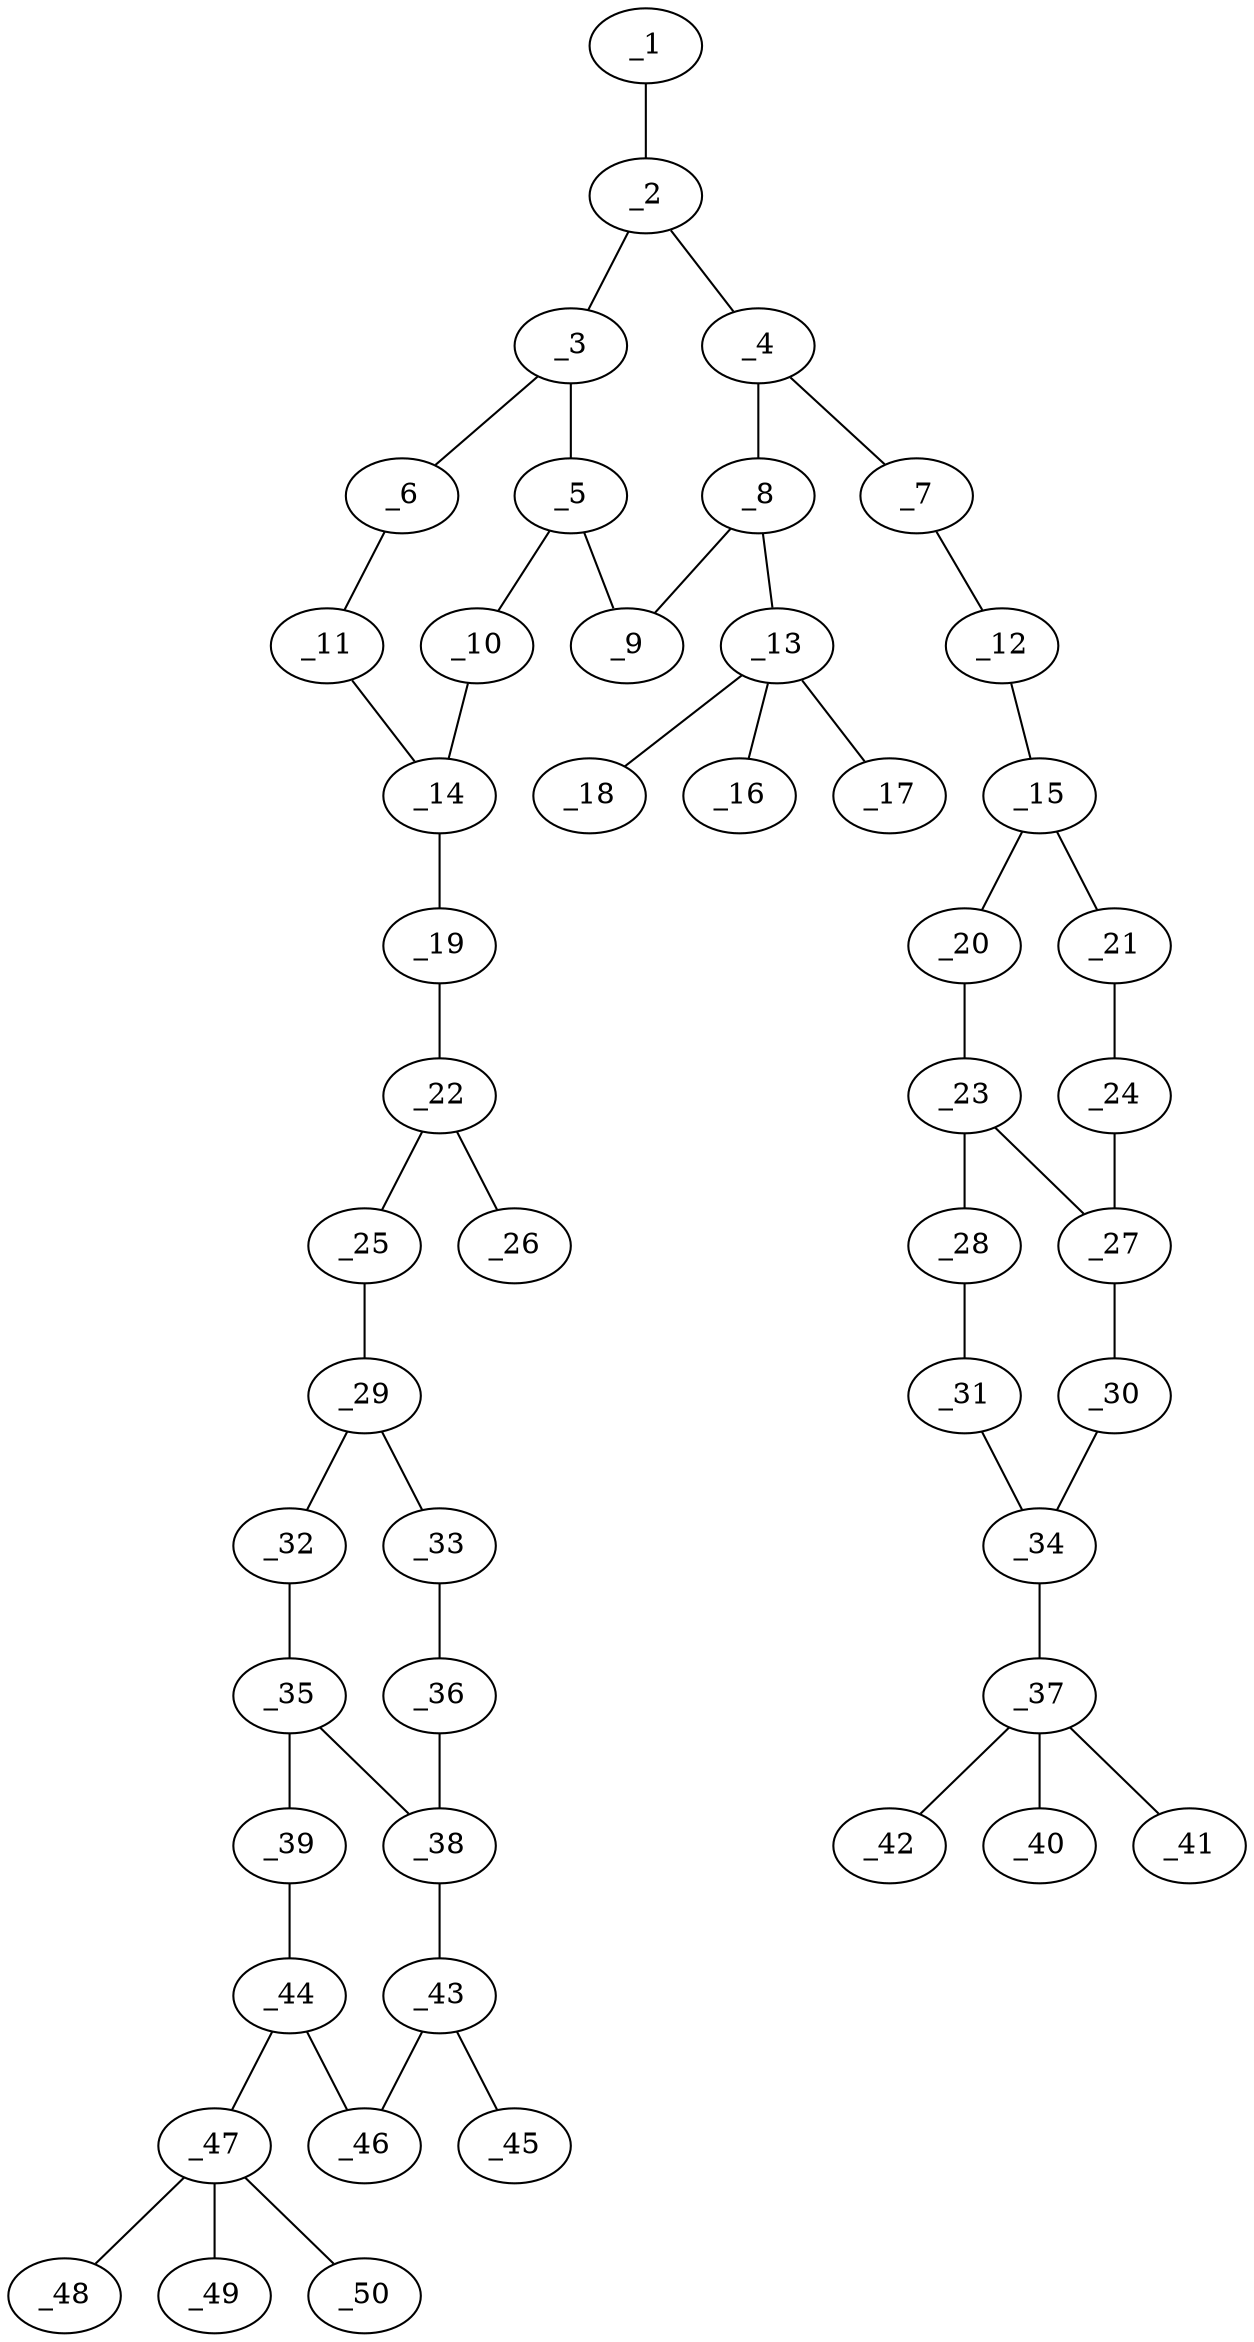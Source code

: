 graph molid45616 {
	_1	 [charge=0,
		chem=2,
		symbol="O  ",
		x="8.9282",
		y="0.25"];
	_2	 [charge=0,
		chem=1,
		symbol="C  ",
		x="8.9282",
		y="1.25"];
	_1 -- _2	 [valence=1];
	_3	 [charge=0,
		chem=1,
		symbol="C  ",
		x="9.7942",
		y="1.75"];
	_2 -- _3	 [valence=2];
	_4	 [charge=0,
		chem=1,
		symbol="C  ",
		x="8.0622",
		y="1.75"];
	_2 -- _4	 [valence=1];
	_5	 [charge=0,
		chem=1,
		symbol="C  ",
		x="9.7943",
		y="2.75"];
	_3 -- _5	 [valence=1];
	_6	 [charge=0,
		chem=1,
		symbol="C  ",
		x="10.6603",
		y="1.25"];
	_3 -- _6	 [valence=1];
	_7	 [charge=0,
		chem=4,
		symbol="N  ",
		x="7.1962",
		y="1.25"];
	_4 -- _7	 [valence=1];
	_8	 [charge=0,
		chem=1,
		symbol="C  ",
		x="8.0622",
		y="2.75"];
	_4 -- _8	 [valence=2];
	_9	 [charge=0,
		chem=1,
		symbol="C  ",
		x="8.9282",
		y="3.25"];
	_5 -- _9	 [valence=2];
	_10	 [charge=0,
		chem=1,
		symbol="C  ",
		x="10.6603",
		y="3.25"];
	_5 -- _10	 [valence=1];
	_11	 [charge=0,
		chem=1,
		symbol="C  ",
		x="11.5263",
		y="1.75"];
	_6 -- _11	 [valence=2];
	_12	 [charge=0,
		chem=4,
		symbol="N  ",
		x="7.1962",
		y="0.25"];
	_7 -- _12	 [valence=2];
	_8 -- _9	 [valence=1];
	_13	 [charge=0,
		chem=5,
		symbol="S  ",
		x="7.1962",
		y="3.25"];
	_8 -- _13	 [valence=1];
	_14	 [charge=0,
		chem=1,
		symbol="C  ",
		x="11.5263",
		y="2.75"];
	_10 -- _14	 [valence=2];
	_11 -- _14	 [valence=1];
	_15	 [charge=0,
		chem=1,
		symbol="C  ",
		x="6.3301",
		y="-0.25"];
	_12 -- _15	 [valence=1];
	_16	 [charge=0,
		chem=2,
		symbol="O  ",
		x="6.3302",
		y="3.75"];
	_13 -- _16	 [valence=2];
	_17	 [charge=0,
		chem=2,
		symbol="O  ",
		x="6.6962",
		y="2.384"];
	_13 -- _17	 [valence=2];
	_18	 [charge=0,
		chem=2,
		symbol="O  ",
		x="7.6962",
		y="4.116"];
	_13 -- _18	 [valence=1];
	_19	 [charge=0,
		chem=4,
		symbol="N  ",
		x="12.3923",
		y="3.25"];
	_14 -- _19	 [valence=1];
	_20	 [charge=0,
		chem=1,
		symbol="C  ",
		x="6.3301",
		y="-1.25"];
	_15 -- _20	 [valence=2];
	_21	 [charge=0,
		chem=1,
		symbol="C  ",
		x="5.4641",
		y="0.25"];
	_15 -- _21	 [valence=1];
	_22	 [charge=0,
		chem=1,
		symbol="C  ",
		x="13.2584",
		y="2.75"];
	_19 -- _22	 [valence=1];
	_23	 [charge=0,
		chem=1,
		symbol="C  ",
		x="5.4641",
		y="-1.75"];
	_20 -- _23	 [valence=1];
	_24	 [charge=0,
		chem=1,
		symbol="C  ",
		x="4.5981",
		y="-0.25"];
	_21 -- _24	 [valence=2];
	_25	 [charge=0,
		chem=4,
		symbol="N  ",
		x="14.1244",
		y="3.25"];
	_22 -- _25	 [valence=1];
	_26	 [charge=0,
		chem=2,
		symbol="O  ",
		x="13.2584",
		y="1.75"];
	_22 -- _26	 [valence=2];
	_27	 [charge=0,
		chem=1,
		symbol="C  ",
		x="4.5981",
		y="-1.25"];
	_23 -- _27	 [valence=2];
	_28	 [charge=0,
		chem=1,
		symbol="C  ",
		x="5.4641",
		y="-2.75"];
	_23 -- _28	 [valence=1];
	_24 -- _27	 [valence=1];
	_29	 [charge=0,
		chem=1,
		symbol="C  ",
		x="14.9904",
		y="2.75"];
	_25 -- _29	 [valence=1];
	_30	 [charge=0,
		chem=1,
		symbol="C  ",
		x="3.7321",
		y="-1.75"];
	_27 -- _30	 [valence=1];
	_31	 [charge=0,
		chem=1,
		symbol="C  ",
		x="4.5981",
		y="-3.25"];
	_28 -- _31	 [valence=2];
	_32	 [charge=0,
		chem=1,
		symbol="C  ",
		x="15.8564",
		y="3.25"];
	_29 -- _32	 [valence=2];
	_33	 [charge=0,
		chem=1,
		symbol="C  ",
		x="14.9904",
		y="1.75"];
	_29 -- _33	 [valence=1];
	_34	 [charge=0,
		chem=1,
		symbol="C  ",
		x="3.7321",
		y="-2.75"];
	_30 -- _34	 [valence=2];
	_31 -- _34	 [valence=1];
	_35	 [charge=0,
		chem=1,
		symbol="C  ",
		x="16.7225",
		y="2.75"];
	_32 -- _35	 [valence=1];
	_36	 [charge=0,
		chem=1,
		symbol="C  ",
		x="15.8564",
		y="1.25"];
	_33 -- _36	 [valence=2];
	_37	 [charge=0,
		chem=5,
		symbol="S  ",
		x="2.866",
		y="-3.25"];
	_34 -- _37	 [valence=1];
	_38	 [charge=0,
		chem=1,
		symbol="C  ",
		x="16.7225",
		y="1.75"];
	_35 -- _38	 [valence=2];
	_39	 [charge=0,
		chem=1,
		symbol="C  ",
		x="17.5885",
		y="3.25"];
	_35 -- _39	 [valence=1];
	_36 -- _38	 [valence=1];
	_40	 [charge=0,
		chem=2,
		symbol="O  ",
		x=2,
		y="-3.75"];
	_37 -- _40	 [valence=2];
	_41	 [charge=0,
		chem=2,
		symbol="O  ",
		x="2.366",
		y="-2.384"];
	_37 -- _41	 [valence=2];
	_42	 [charge=0,
		chem=2,
		symbol="O  ",
		x="3.366",
		y="-4.116"];
	_37 -- _42	 [valence=1];
	_43	 [charge=0,
		chem=1,
		symbol="C  ",
		x="17.5885",
		y="1.25"];
	_38 -- _43	 [valence=1];
	_44	 [charge=0,
		chem=1,
		symbol="C  ",
		x="18.4545",
		y="2.75"];
	_39 -- _44	 [valence=2];
	_45	 [charge=0,
		chem=2,
		symbol="O  ",
		x="17.5885",
		y="0.25"];
	_43 -- _45	 [valence=1];
	_46	 [charge=0,
		chem=1,
		symbol="C  ",
		x="18.4545",
		y="1.75"];
	_43 -- _46	 [valence=2];
	_44 -- _46	 [valence=1];
	_47	 [charge=0,
		chem=5,
		symbol="S  ",
		x="19.3205",
		y="3.25"];
	_44 -- _47	 [valence=1];
	_48	 [charge=0,
		chem=2,
		symbol="O  ",
		x="20.1866",
		y="3.7499"];
	_47 -- _48	 [valence=2];
	_49	 [charge=0,
		chem=2,
		symbol="O  ",
		x="18.8205",
		y="4.116"];
	_47 -- _49	 [valence=2];
	_50	 [charge=0,
		chem=2,
		symbol="O  ",
		x="19.8205",
		y="2.3839"];
	_47 -- _50	 [valence=1];
}
